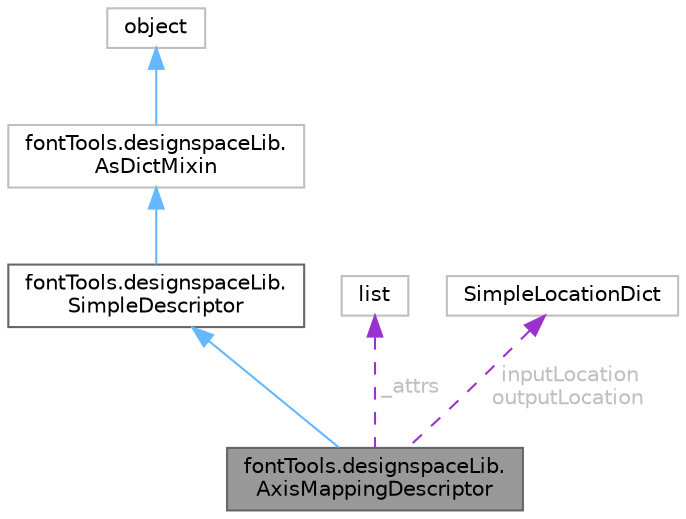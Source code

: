 digraph "fontTools.designspaceLib.AxisMappingDescriptor"
{
 // LATEX_PDF_SIZE
  bgcolor="transparent";
  edge [fontname=Helvetica,fontsize=10,labelfontname=Helvetica,labelfontsize=10];
  node [fontname=Helvetica,fontsize=10,shape=box,height=0.2,width=0.4];
  Node1 [id="Node000001",label="fontTools.designspaceLib.\lAxisMappingDescriptor",height=0.2,width=0.4,color="gray40", fillcolor="grey60", style="filled", fontcolor="black",tooltip=" "];
  Node2 -> Node1 [id="edge6_Node000001_Node000002",dir="back",color="steelblue1",style="solid",tooltip=" "];
  Node2 [id="Node000002",label="fontTools.designspaceLib.\lSimpleDescriptor",height=0.2,width=0.4,color="gray40", fillcolor="white", style="filled",URL="$dd/d21/classfontTools_1_1designspaceLib_1_1SimpleDescriptor.html",tooltip=" "];
  Node3 -> Node2 [id="edge7_Node000002_Node000003",dir="back",color="steelblue1",style="solid",tooltip=" "];
  Node3 [id="Node000003",label="fontTools.designspaceLib.\lAsDictMixin",height=0.2,width=0.4,color="grey75", fillcolor="white", style="filled",URL="$d2/da4/classfontTools_1_1designspaceLib_1_1AsDictMixin.html",tooltip=" "];
  Node4 -> Node3 [id="edge8_Node000003_Node000004",dir="back",color="steelblue1",style="solid",tooltip=" "];
  Node4 [id="Node000004",label="object",height=0.2,width=0.4,color="grey75", fillcolor="white", style="filled",tooltip=" "];
  Node5 -> Node1 [id="edge9_Node000001_Node000005",dir="back",color="darkorchid3",style="dashed",tooltip=" ",label=" _attrs",fontcolor="grey" ];
  Node5 [id="Node000005",label="list",height=0.2,width=0.4,color="grey75", fillcolor="white", style="filled",tooltip=" "];
  Node6 -> Node1 [id="edge10_Node000001_Node000006",dir="back",color="darkorchid3",style="dashed",tooltip=" ",label=" inputLocation\noutputLocation",fontcolor="grey" ];
  Node6 [id="Node000006",label="SimpleLocationDict",height=0.2,width=0.4,color="grey75", fillcolor="white", style="filled",tooltip=" "];
}
